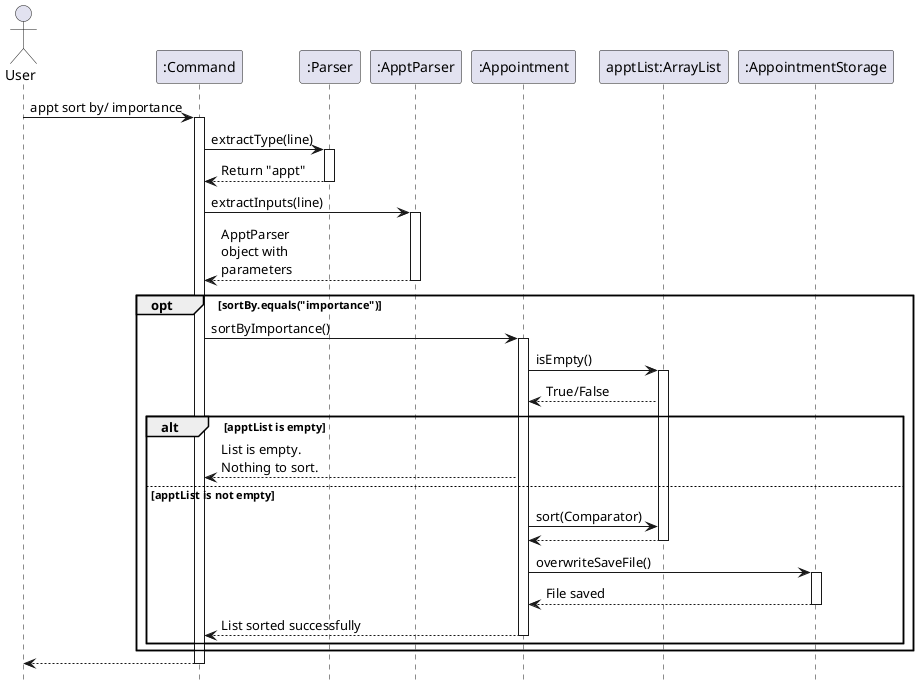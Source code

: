 @startuml

hide footbox
actor User
participant ":Command" as Command
participant ":Parser" as Parser
participant ":ApptParser" as ApptParser
participant ":Appointment" as Appt
participant "apptList:ArrayList" as ApptList
participant ":AppointmentStorage" as ApptStorage

User -> Command : appt sort by/ importance
activate Command

Command -> Parser : extractType(line)
activate Parser

Parser --> Command : Return "appt"
deactivate Parser

Command -> ApptParser : extractInputs(line)
activate ApptParser
ApptParser --> Command : ApptParser \nobject with \nparameters
deactivate ApptParser

opt sortBy.equals("importance")
    Command-> Appt : sortByImportance()
    activate Appt

    Appt -> ApptList : isEmpty()
    activate ApptList

    ApptList --> Appt : True/False


    alt apptList is empty
        Appt --> Command : List is empty. \nNothing to sort.
    else apptList is not empty
        Appt -> ApptList : sort(Comparator)
        ApptList --> Appt
        deactivate ApptList



    Appt -> ApptStorage : overwriteSaveFile()
    activate ApptStorage

    ApptStorage --> Appt : File saved
    deactivate ApptStorage



    Appt --> Command : List sorted successfully
    deactivate Appt

    end


end
Command --> User
    deactivate Command

@enduml